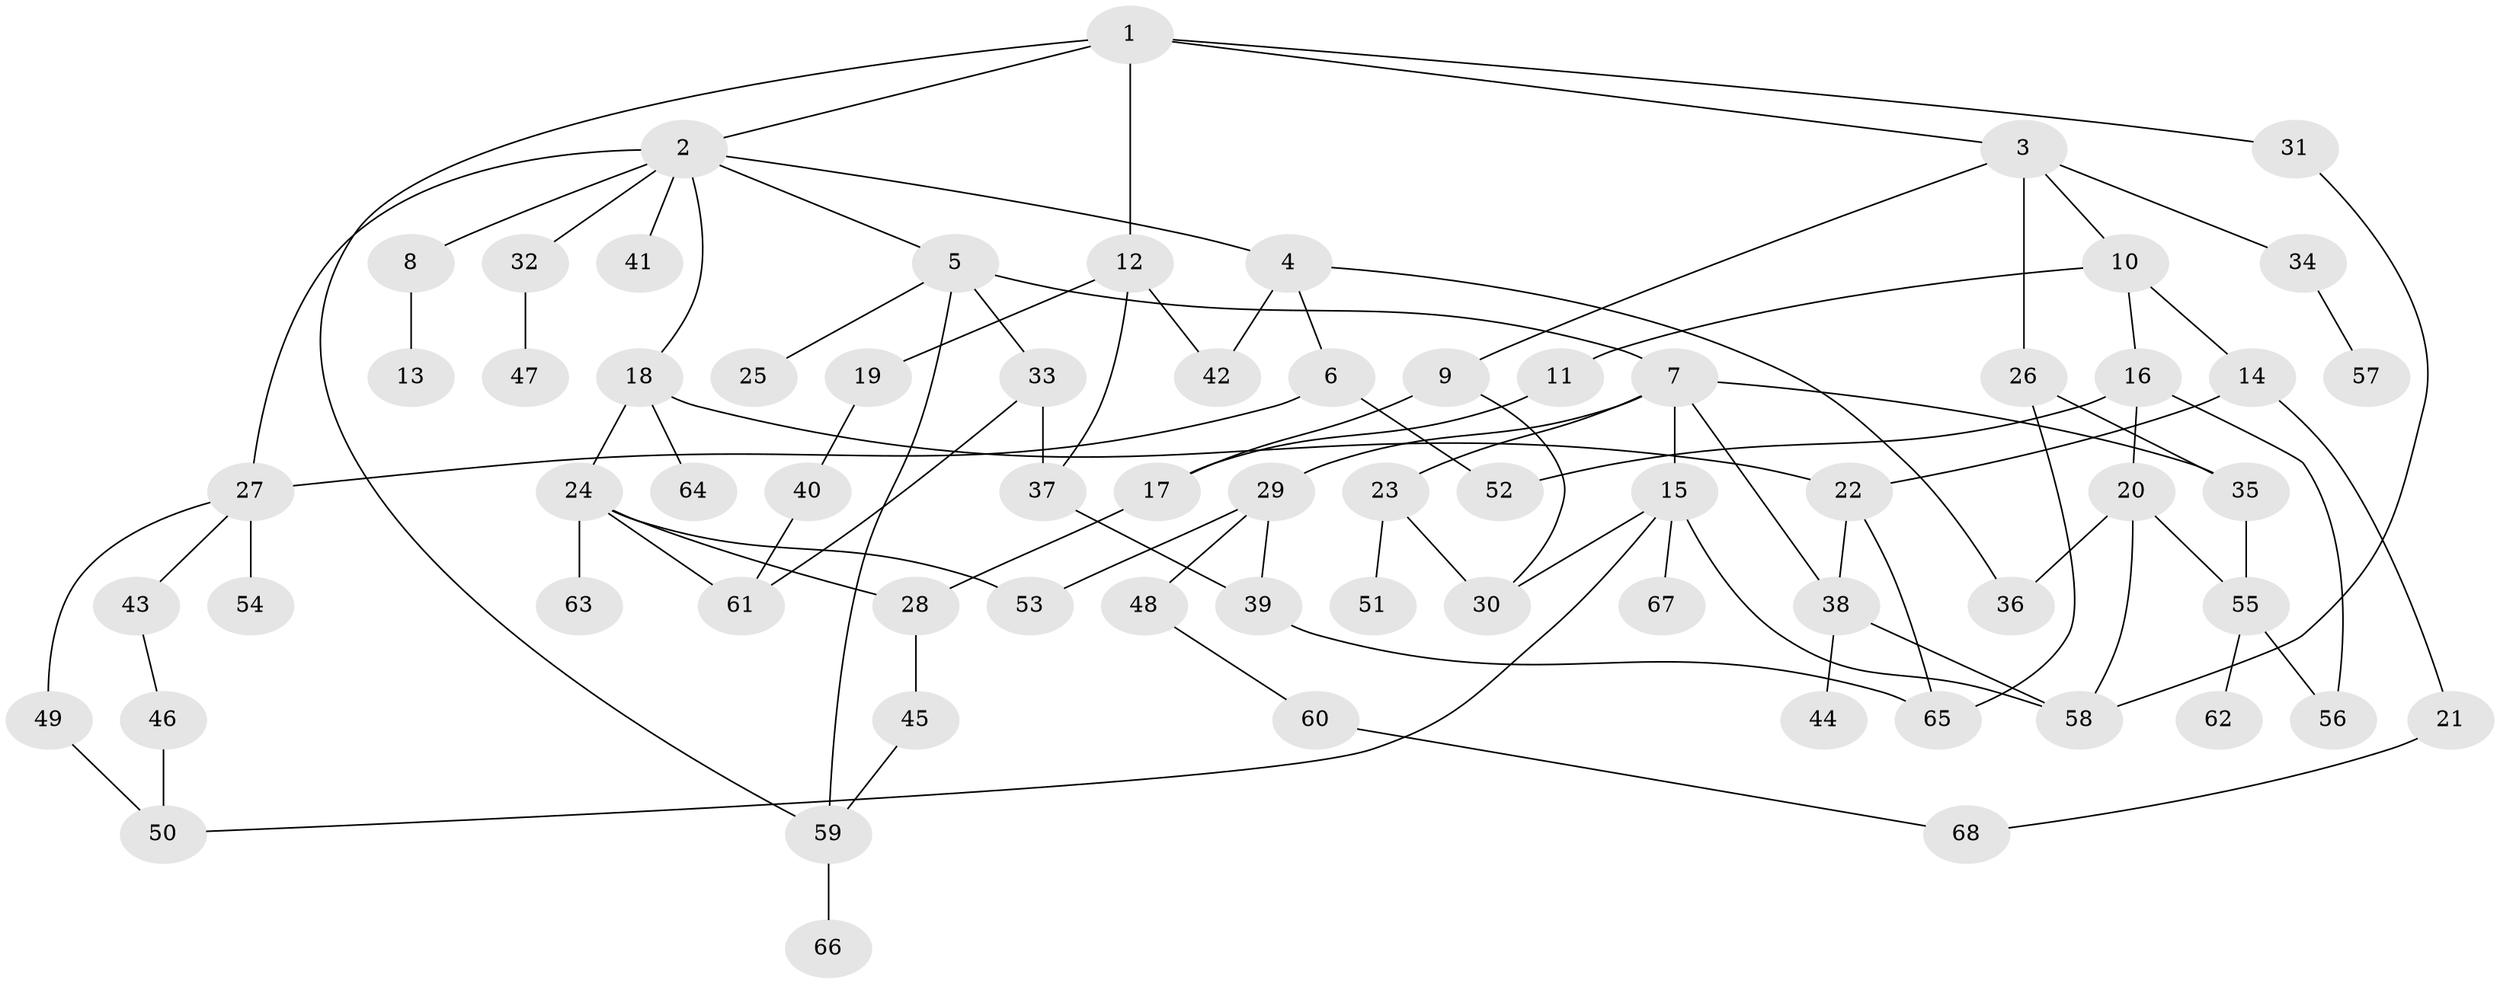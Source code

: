// coarse degree distribution, {5: 0.11627906976744186, 8: 0.023255813953488372, 6: 0.046511627906976744, 4: 0.23255813953488372, 3: 0.13953488372093023, 7: 0.023255813953488372, 2: 0.23255813953488372, 1: 0.18604651162790697}
// Generated by graph-tools (version 1.1) at 2025/23/03/03/25 07:23:32]
// undirected, 68 vertices, 95 edges
graph export_dot {
graph [start="1"]
  node [color=gray90,style=filled];
  1;
  2;
  3;
  4;
  5;
  6;
  7;
  8;
  9;
  10;
  11;
  12;
  13;
  14;
  15;
  16;
  17;
  18;
  19;
  20;
  21;
  22;
  23;
  24;
  25;
  26;
  27;
  28;
  29;
  30;
  31;
  32;
  33;
  34;
  35;
  36;
  37;
  38;
  39;
  40;
  41;
  42;
  43;
  44;
  45;
  46;
  47;
  48;
  49;
  50;
  51;
  52;
  53;
  54;
  55;
  56;
  57;
  58;
  59;
  60;
  61;
  62;
  63;
  64;
  65;
  66;
  67;
  68;
  1 -- 2;
  1 -- 3;
  1 -- 12;
  1 -- 31;
  1 -- 59;
  2 -- 4;
  2 -- 5;
  2 -- 8;
  2 -- 18;
  2 -- 27;
  2 -- 32;
  2 -- 41;
  3 -- 9;
  3 -- 10;
  3 -- 26;
  3 -- 34;
  4 -- 6;
  4 -- 36;
  4 -- 42;
  5 -- 7;
  5 -- 25;
  5 -- 33;
  5 -- 59;
  6 -- 52;
  6 -- 27;
  7 -- 15;
  7 -- 23;
  7 -- 29;
  7 -- 35;
  7 -- 38;
  8 -- 13;
  9 -- 30;
  9 -- 17;
  10 -- 11;
  10 -- 14;
  10 -- 16;
  11 -- 17;
  12 -- 19;
  12 -- 42;
  12 -- 37;
  14 -- 21;
  14 -- 22;
  15 -- 67;
  15 -- 50;
  15 -- 58;
  15 -- 30;
  16 -- 20;
  16 -- 56;
  16 -- 52;
  17 -- 28;
  18 -- 24;
  18 -- 64;
  18 -- 22;
  19 -- 40;
  20 -- 36;
  20 -- 55;
  20 -- 58;
  21 -- 68;
  22 -- 38;
  22 -- 65;
  23 -- 51;
  23 -- 30;
  24 -- 63;
  24 -- 28;
  24 -- 61;
  24 -- 53;
  26 -- 65;
  26 -- 35;
  27 -- 43;
  27 -- 49;
  27 -- 54;
  28 -- 45;
  29 -- 39;
  29 -- 48;
  29 -- 53;
  31 -- 58;
  32 -- 47;
  33 -- 37;
  33 -- 61;
  34 -- 57;
  35 -- 55;
  37 -- 39;
  38 -- 44;
  38 -- 58;
  39 -- 65;
  40 -- 61;
  43 -- 46;
  45 -- 59;
  46 -- 50;
  48 -- 60;
  49 -- 50;
  55 -- 56;
  55 -- 62;
  59 -- 66;
  60 -- 68;
}
